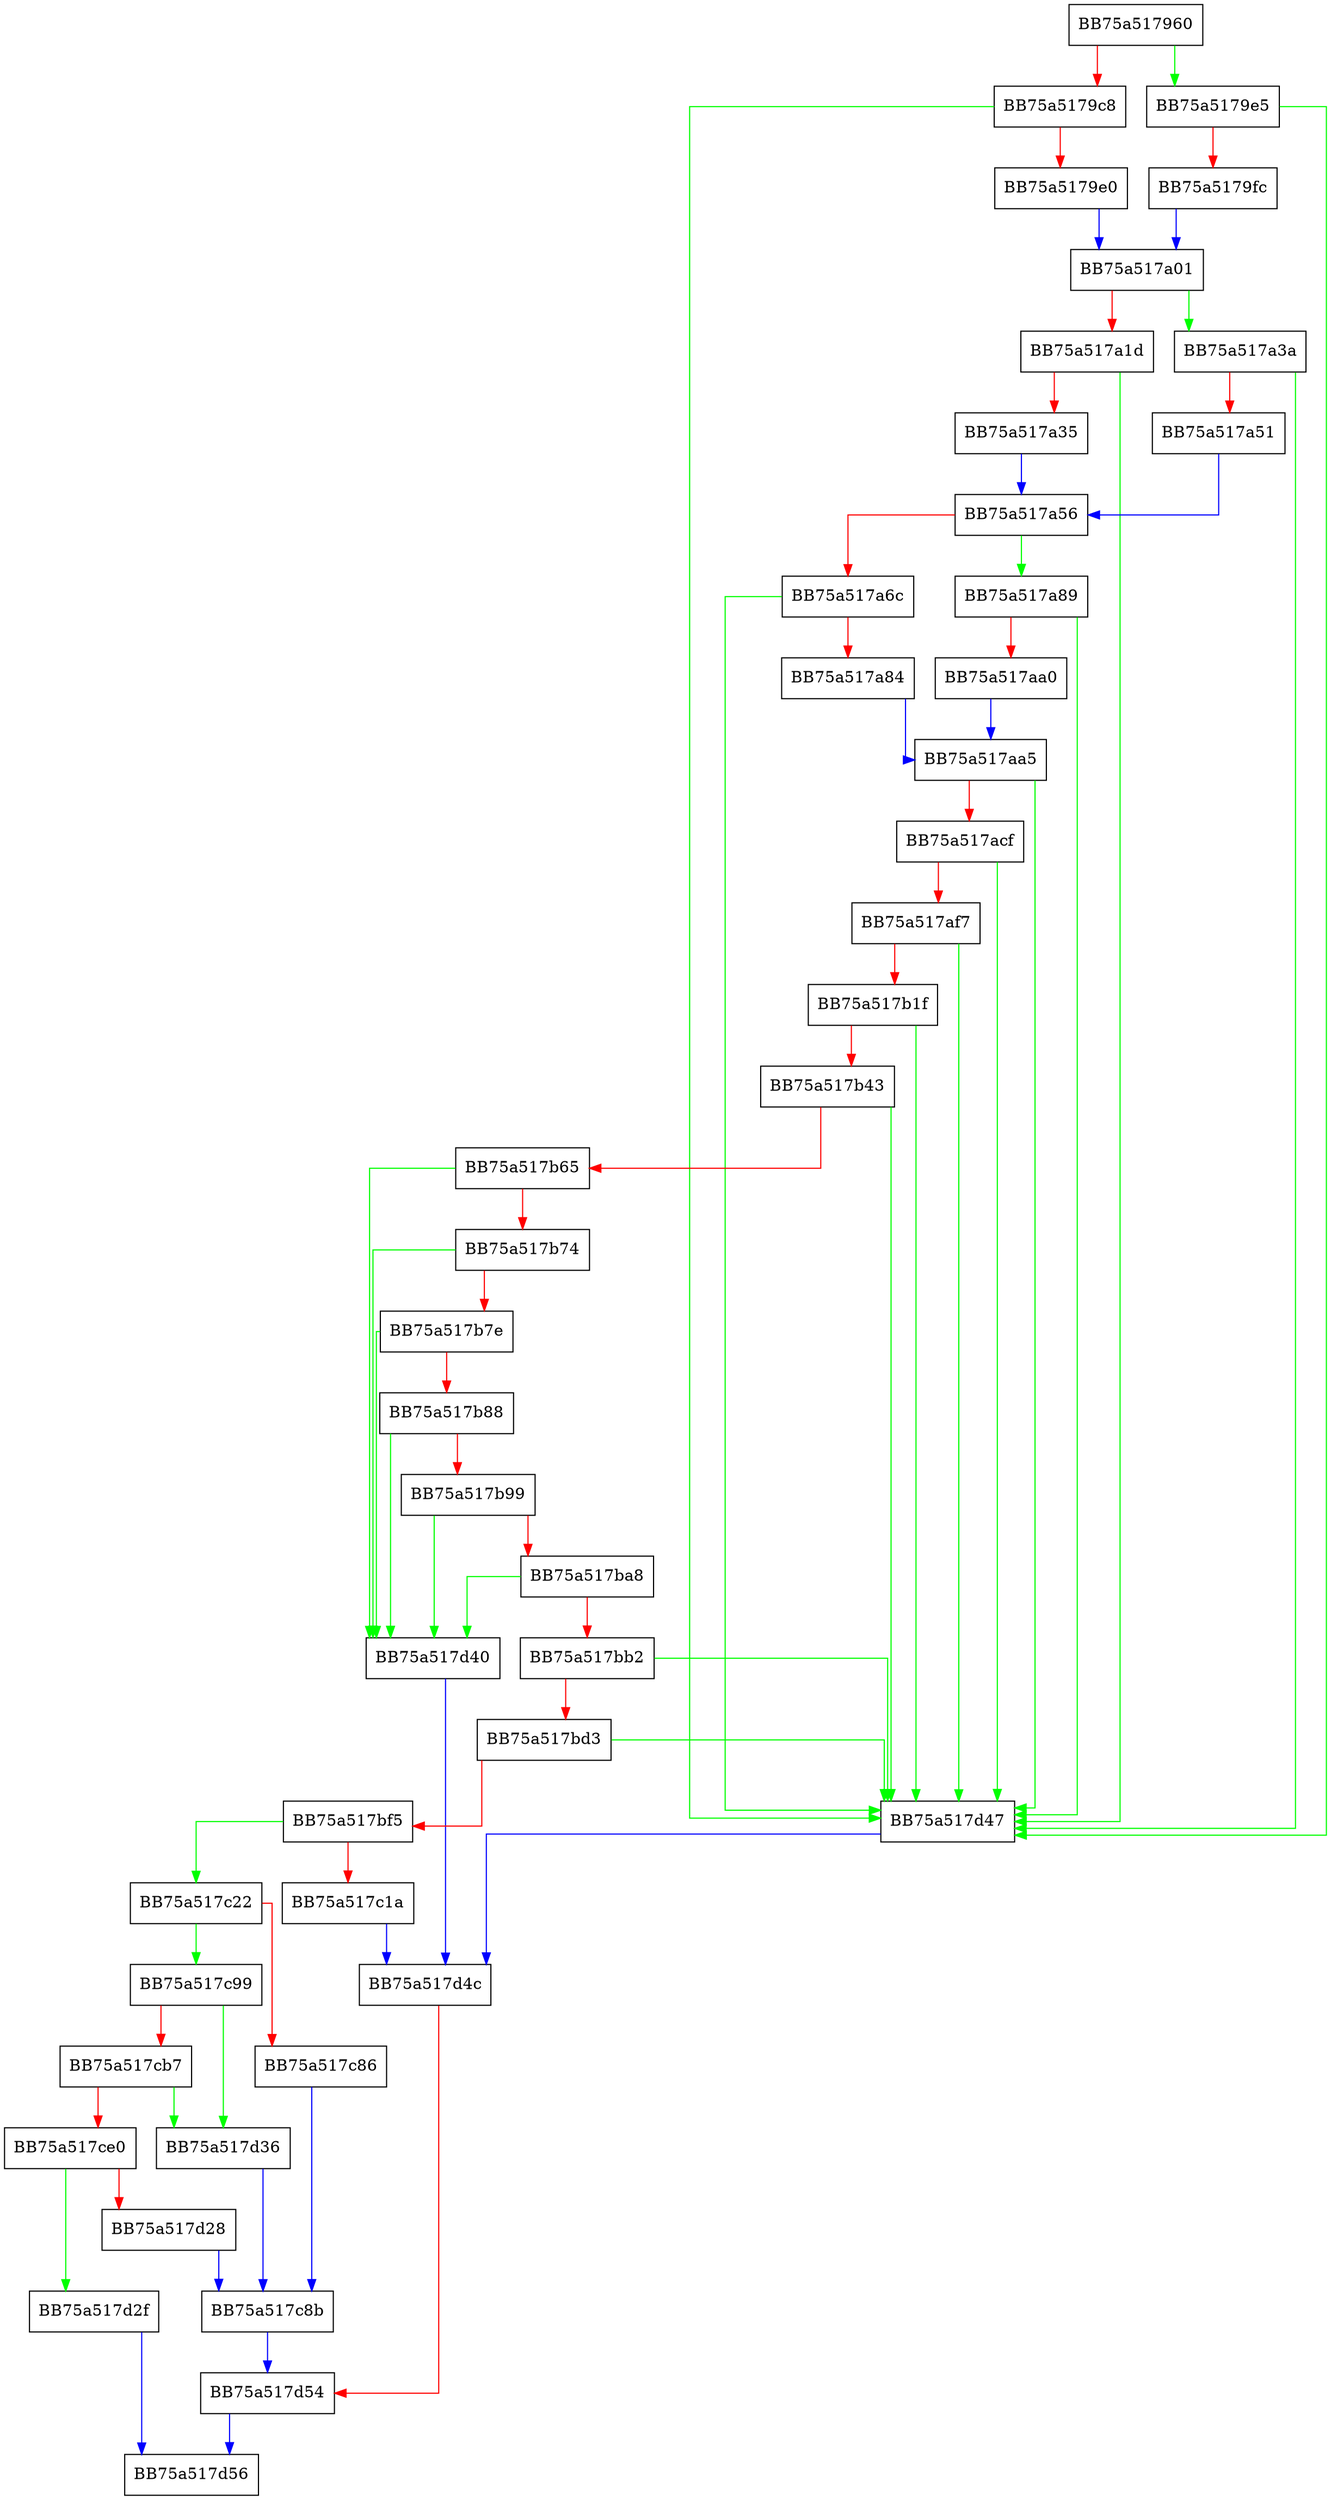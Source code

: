 digraph encdec_DES {
  node [shape="box"];
  graph [splines=ortho];
  BB75a517960 -> BB75a5179e5 [color="green"];
  BB75a517960 -> BB75a5179c8 [color="red"];
  BB75a5179c8 -> BB75a517d47 [color="green"];
  BB75a5179c8 -> BB75a5179e0 [color="red"];
  BB75a5179e0 -> BB75a517a01 [color="blue"];
  BB75a5179e5 -> BB75a517d47 [color="green"];
  BB75a5179e5 -> BB75a5179fc [color="red"];
  BB75a5179fc -> BB75a517a01 [color="blue"];
  BB75a517a01 -> BB75a517a3a [color="green"];
  BB75a517a01 -> BB75a517a1d [color="red"];
  BB75a517a1d -> BB75a517d47 [color="green"];
  BB75a517a1d -> BB75a517a35 [color="red"];
  BB75a517a35 -> BB75a517a56 [color="blue"];
  BB75a517a3a -> BB75a517d47 [color="green"];
  BB75a517a3a -> BB75a517a51 [color="red"];
  BB75a517a51 -> BB75a517a56 [color="blue"];
  BB75a517a56 -> BB75a517a89 [color="green"];
  BB75a517a56 -> BB75a517a6c [color="red"];
  BB75a517a6c -> BB75a517d47 [color="green"];
  BB75a517a6c -> BB75a517a84 [color="red"];
  BB75a517a84 -> BB75a517aa5 [color="blue"];
  BB75a517a89 -> BB75a517d47 [color="green"];
  BB75a517a89 -> BB75a517aa0 [color="red"];
  BB75a517aa0 -> BB75a517aa5 [color="blue"];
  BB75a517aa5 -> BB75a517d47 [color="green"];
  BB75a517aa5 -> BB75a517acf [color="red"];
  BB75a517acf -> BB75a517d47 [color="green"];
  BB75a517acf -> BB75a517af7 [color="red"];
  BB75a517af7 -> BB75a517d47 [color="green"];
  BB75a517af7 -> BB75a517b1f [color="red"];
  BB75a517b1f -> BB75a517d47 [color="green"];
  BB75a517b1f -> BB75a517b43 [color="red"];
  BB75a517b43 -> BB75a517d47 [color="green"];
  BB75a517b43 -> BB75a517b65 [color="red"];
  BB75a517b65 -> BB75a517d40 [color="green"];
  BB75a517b65 -> BB75a517b74 [color="red"];
  BB75a517b74 -> BB75a517d40 [color="green"];
  BB75a517b74 -> BB75a517b7e [color="red"];
  BB75a517b7e -> BB75a517d40 [color="green"];
  BB75a517b7e -> BB75a517b88 [color="red"];
  BB75a517b88 -> BB75a517d40 [color="green"];
  BB75a517b88 -> BB75a517b99 [color="red"];
  BB75a517b99 -> BB75a517d40 [color="green"];
  BB75a517b99 -> BB75a517ba8 [color="red"];
  BB75a517ba8 -> BB75a517d40 [color="green"];
  BB75a517ba8 -> BB75a517bb2 [color="red"];
  BB75a517bb2 -> BB75a517d47 [color="green"];
  BB75a517bb2 -> BB75a517bd3 [color="red"];
  BB75a517bd3 -> BB75a517d47 [color="green"];
  BB75a517bd3 -> BB75a517bf5 [color="red"];
  BB75a517bf5 -> BB75a517c22 [color="green"];
  BB75a517bf5 -> BB75a517c1a [color="red"];
  BB75a517c1a -> BB75a517d4c [color="blue"];
  BB75a517c22 -> BB75a517c99 [color="green"];
  BB75a517c22 -> BB75a517c86 [color="red"];
  BB75a517c86 -> BB75a517c8b [color="blue"];
  BB75a517c8b -> BB75a517d54 [color="blue"];
  BB75a517c99 -> BB75a517d36 [color="green"];
  BB75a517c99 -> BB75a517cb7 [color="red"];
  BB75a517cb7 -> BB75a517d36 [color="green"];
  BB75a517cb7 -> BB75a517ce0 [color="red"];
  BB75a517ce0 -> BB75a517d2f [color="green"];
  BB75a517ce0 -> BB75a517d28 [color="red"];
  BB75a517d28 -> BB75a517c8b [color="blue"];
  BB75a517d2f -> BB75a517d56 [color="blue"];
  BB75a517d36 -> BB75a517c8b [color="blue"];
  BB75a517d40 -> BB75a517d4c [color="blue"];
  BB75a517d47 -> BB75a517d4c [color="blue"];
  BB75a517d4c -> BB75a517d54 [color="red"];
  BB75a517d54 -> BB75a517d56 [color="blue"];
}